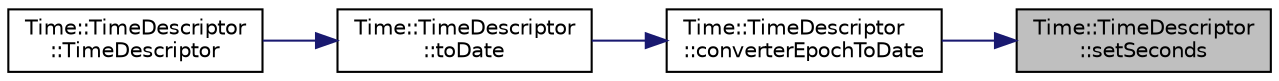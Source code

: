 digraph "Time::TimeDescriptor::setSeconds"
{
 // LATEX_PDF_SIZE
  edge [fontname="Helvetica",fontsize="10",labelfontname="Helvetica",labelfontsize="10"];
  node [fontname="Helvetica",fontsize="10",shape=record];
  rankdir="RL";
  Node1 [label="Time::TimeDescriptor\l::setSeconds",height=0.2,width=0.4,color="black", fillcolor="grey75", style="filled", fontcolor="black",tooltip=" "];
  Node1 -> Node2 [dir="back",color="midnightblue",fontsize="10",style="solid",fontname="Helvetica"];
  Node2 [label="Time::TimeDescriptor\l::converterEpochToDate",height=0.2,width=0.4,color="black", fillcolor="white", style="filled",URL="$d9/dfc/class_time_1_1_time_descriptor.html#a4d8d64fb0799354b049840531dc99b55",tooltip=" "];
  Node2 -> Node3 [dir="back",color="midnightblue",fontsize="10",style="solid",fontname="Helvetica"];
  Node3 [label="Time::TimeDescriptor\l::toDate",height=0.2,width=0.4,color="black", fillcolor="white", style="filled",URL="$d9/dfc/class_time_1_1_time_descriptor.html#a30d022b901f33d6f1998a10379fb7ece",tooltip=" "];
  Node3 -> Node4 [dir="back",color="midnightblue",fontsize="10",style="solid",fontname="Helvetica"];
  Node4 [label="Time::TimeDescriptor\l::TimeDescriptor",height=0.2,width=0.4,color="black", fillcolor="white", style="filled",URL="$d9/dfc/class_time_1_1_time_descriptor.html#acbe2e1fbdfb1c2d502b4fe6aebd639c0",tooltip=" "];
}
